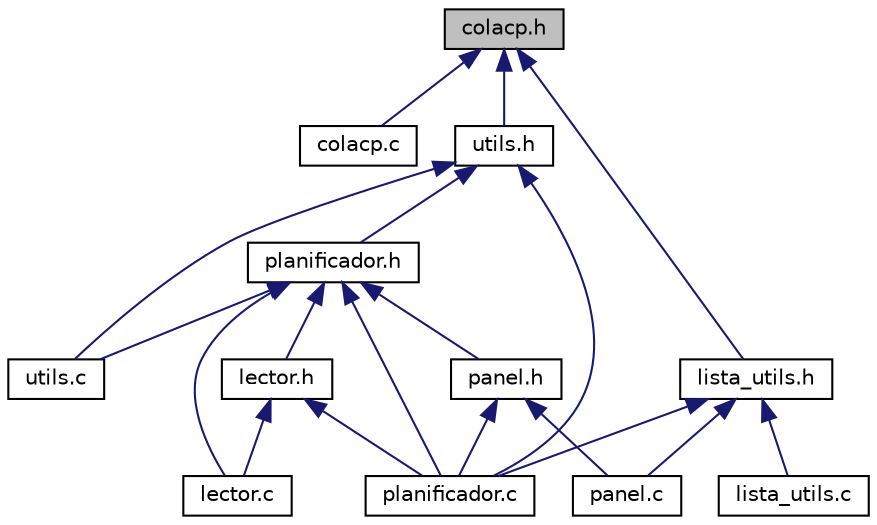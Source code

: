 digraph "colacp.h"
{
  edge [fontname="Helvetica",fontsize="10",labelfontname="Helvetica",labelfontsize="10"];
  node [fontname="Helvetica",fontsize="10",shape=record];
  Node1 [label="colacp.h",height=0.2,width=0.4,color="black", fillcolor="grey75", style="filled", fontcolor="black"];
  Node1 -> Node2 [dir="back",color="midnightblue",fontsize="10",style="solid",fontname="Helvetica"];
  Node2 [label="colacp.c",height=0.2,width=0.4,color="black", fillcolor="white", style="filled",URL="$colacp_8c.html"];
  Node1 -> Node3 [dir="back",color="midnightblue",fontsize="10",style="solid",fontname="Helvetica"];
  Node3 [label="utils.h",height=0.2,width=0.4,color="black", fillcolor="white", style="filled",URL="$utils_8h.html"];
  Node3 -> Node4 [dir="back",color="midnightblue",fontsize="10",style="solid",fontname="Helvetica"];
  Node4 [label="planificador.h",height=0.2,width=0.4,color="black", fillcolor="white", style="filled",URL="$planificador_8h.html"];
  Node4 -> Node5 [dir="back",color="midnightblue",fontsize="10",style="solid",fontname="Helvetica"];
  Node5 [label="lector.c",height=0.2,width=0.4,color="black", fillcolor="white", style="filled",URL="$lector_8c.html"];
  Node4 -> Node6 [dir="back",color="midnightblue",fontsize="10",style="solid",fontname="Helvetica"];
  Node6 [label="lector.h",height=0.2,width=0.4,color="black", fillcolor="white", style="filled",URL="$lector_8h.html"];
  Node6 -> Node5 [dir="back",color="midnightblue",fontsize="10",style="solid",fontname="Helvetica"];
  Node6 -> Node7 [dir="back",color="midnightblue",fontsize="10",style="solid",fontname="Helvetica"];
  Node7 [label="planificador.c",height=0.2,width=0.4,color="black", fillcolor="white", style="filled",URL="$planificador_8c.html"];
  Node4 -> Node8 [dir="back",color="midnightblue",fontsize="10",style="solid",fontname="Helvetica"];
  Node8 [label="panel.h",height=0.2,width=0.4,color="black", fillcolor="white", style="filled",URL="$panel_8h.html"];
  Node8 -> Node9 [dir="back",color="midnightblue",fontsize="10",style="solid",fontname="Helvetica"];
  Node9 [label="panel.c",height=0.2,width=0.4,color="black", fillcolor="white", style="filled",URL="$panel_8c.html"];
  Node8 -> Node7 [dir="back",color="midnightblue",fontsize="10",style="solid",fontname="Helvetica"];
  Node4 -> Node7 [dir="back",color="midnightblue",fontsize="10",style="solid",fontname="Helvetica"];
  Node4 -> Node10 [dir="back",color="midnightblue",fontsize="10",style="solid",fontname="Helvetica"];
  Node10 [label="utils.c",height=0.2,width=0.4,color="black", fillcolor="white", style="filled",URL="$utils_8c.html"];
  Node3 -> Node7 [dir="back",color="midnightblue",fontsize="10",style="solid",fontname="Helvetica"];
  Node3 -> Node10 [dir="back",color="midnightblue",fontsize="10",style="solid",fontname="Helvetica"];
  Node1 -> Node11 [dir="back",color="midnightblue",fontsize="10",style="solid",fontname="Helvetica"];
  Node11 [label="lista_utils.h",height=0.2,width=0.4,color="black", fillcolor="white", style="filled",URL="$lista__utils_8h.html"];
  Node11 -> Node12 [dir="back",color="midnightblue",fontsize="10",style="solid",fontname="Helvetica"];
  Node12 [label="lista_utils.c",height=0.2,width=0.4,color="black", fillcolor="white", style="filled",URL="$lista__utils_8c.html"];
  Node11 -> Node9 [dir="back",color="midnightblue",fontsize="10",style="solid",fontname="Helvetica"];
  Node11 -> Node7 [dir="back",color="midnightblue",fontsize="10",style="solid",fontname="Helvetica"];
}
